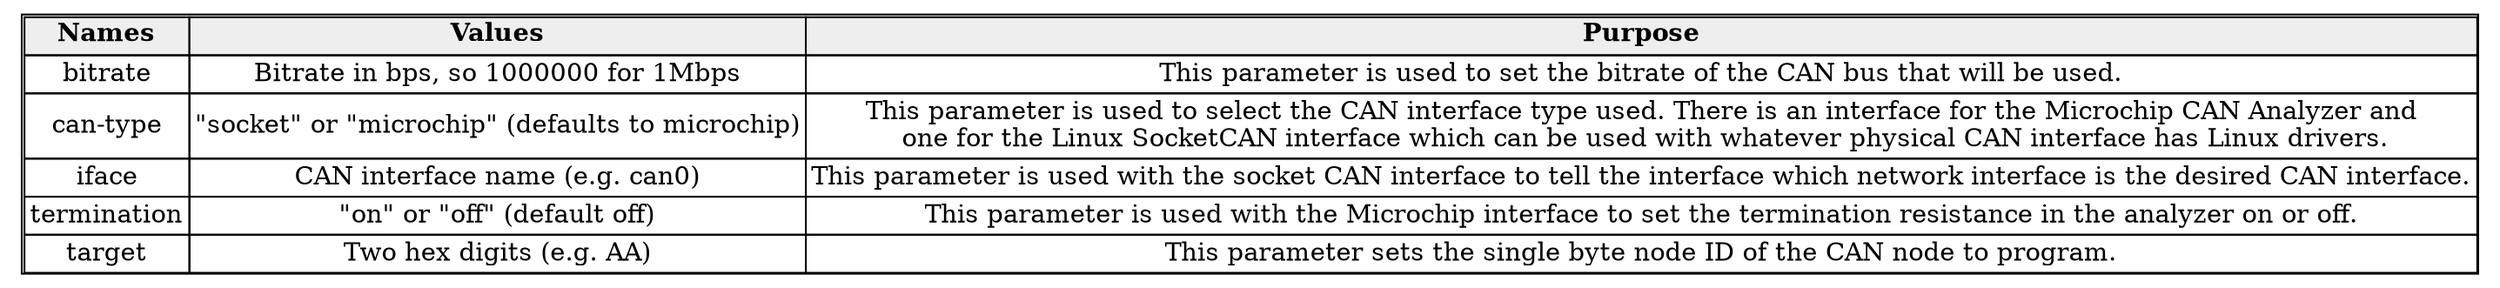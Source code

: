 digraph structs {
node [shape=plaintext]
struct1 [label=<
<TABLE BORDER="1" CELLBORDER="1" CELLSPACING="0">

<tr>
	<td bgcolor="#EEEEEE"><b>Names</b></td>
	<td bgcolor="#EEEEEE"><b>Values</b></td>
	<td bgcolor="#EEEEEE"><b>Purpose</b></td>
</tr>
<tr>
	<td>bitrate</td>
	<td>Bitrate in bps, so 1000000 for 1Mbps</td>
	<td>This parameter is used to set the bitrate of the CAN bus that will be used.</td>
</tr>
<tr>
	<td>can-type</td>
	<td>"socket" or "microchip" (defaults to microchip)</td>
	<td>This parameter is used to select the CAN interface type used. There is an interface for the Microchip CAN Analyzer and<br/> one for the Linux SocketCAN interface which can be used with whatever physical CAN interface has Linux drivers.</td>
</tr>
<tr>
	<td>iface</td>
	<td>CAN interface name (e.g. can0)</td>
	<td>This parameter is used with the socket CAN interface to tell the interface which network interface is the desired CAN interface.</td>
</tr>
<tr>
	<td>termination</td>
	<td>"on" or "off" (default off)</td>
	<td>This parameter is used with the Microchip interface to set the termination resistance in the analyzer on or off.</td>
</tr>
<tr>
	<td>target</td>
	<td>Two hex digits (e.g. AA)</td>
	<td>This parameter sets the single byte node ID of the CAN node to program.</td>
</tr>

</TABLE>
>];
}